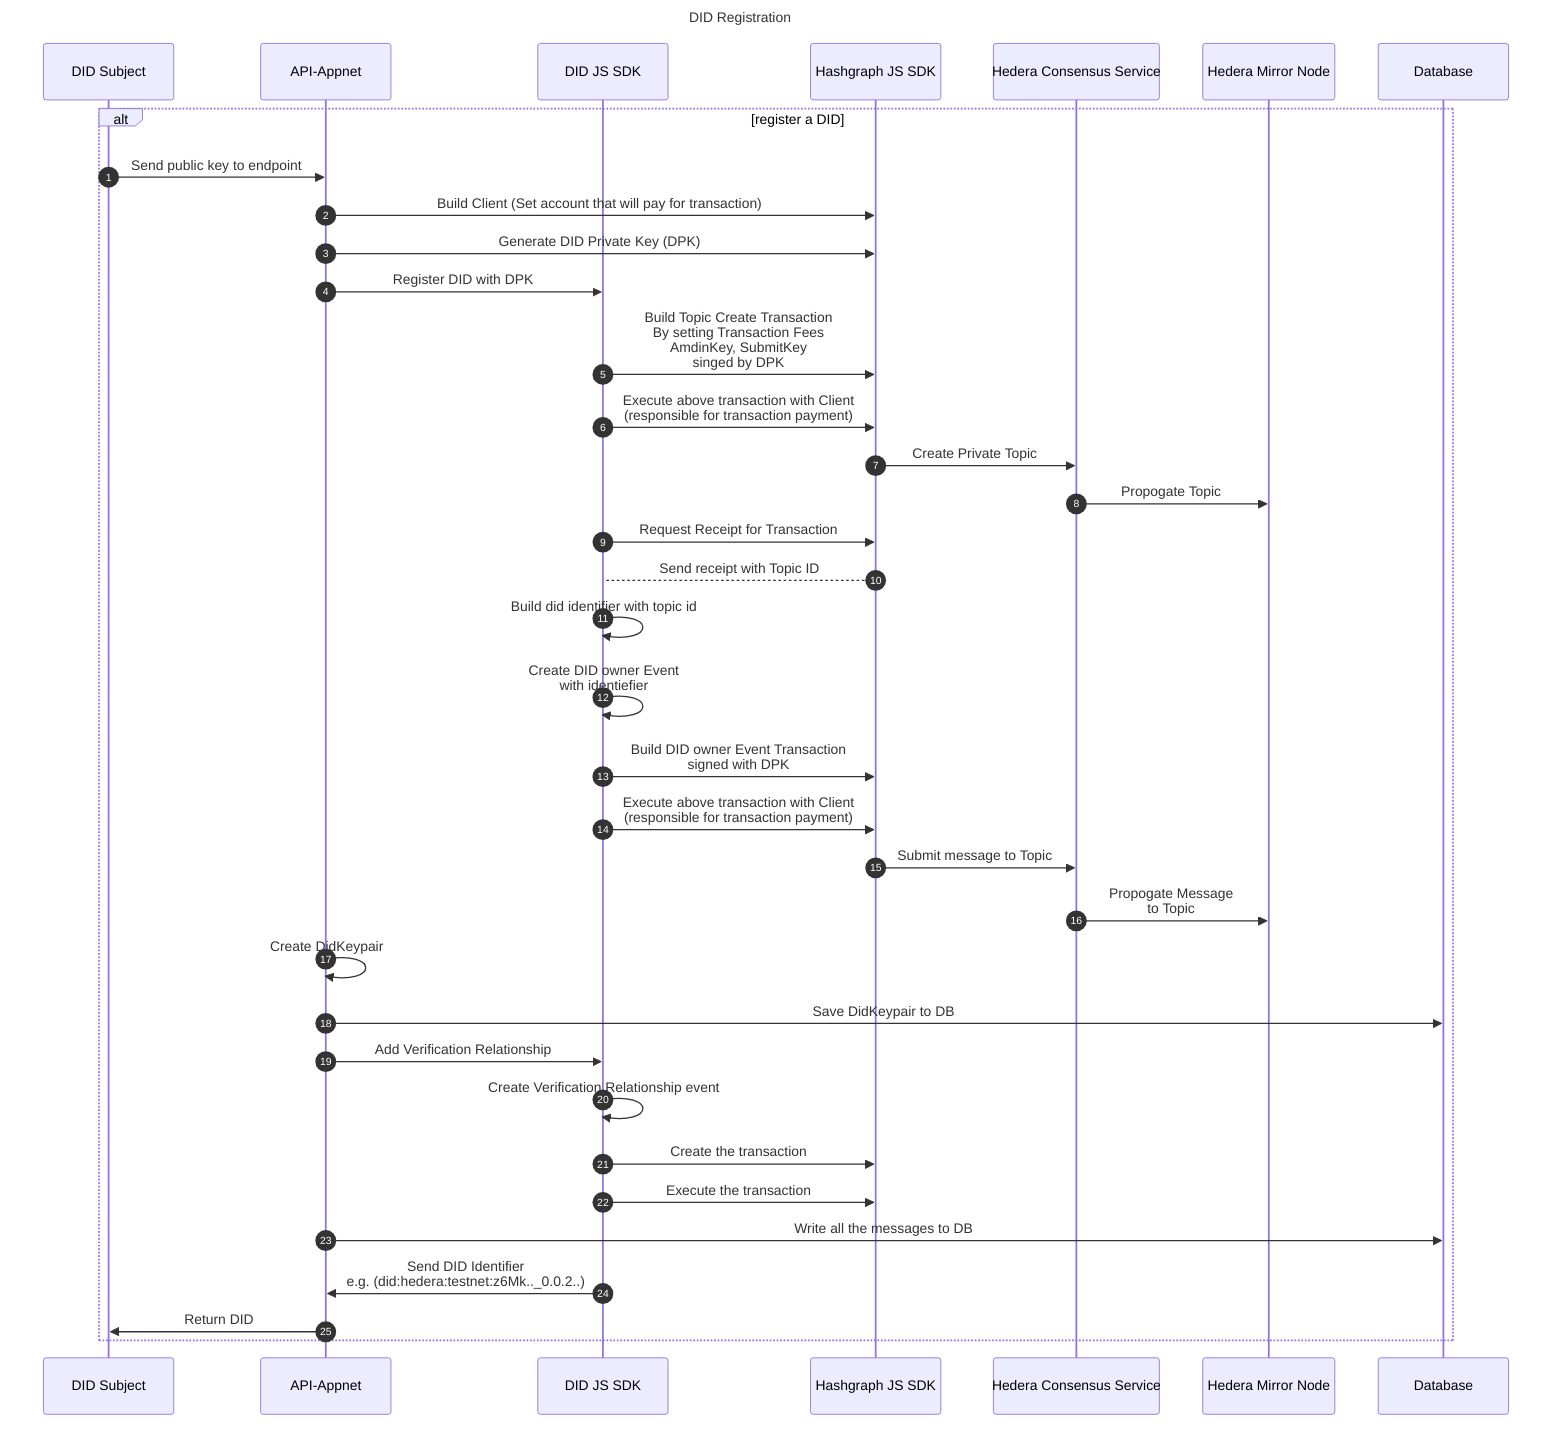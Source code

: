 sequenceDiagram
Title: DID Registration
  autonumber
  participant Subject as DID Subject
  participant App as API-Appnet
  participant SDK as DID JS SDK
  participant HSDK as Hashgraph JS SDK
  participant HCS as Hedera Consensus Service
  participant HMN as Hedera Mirror Node
  participant DB as Database


alt register a DID
Subject->>App: Send public key to endpoint
App ->> HSDK: Build Client (Set account that will pay for transaction)
App ->> HSDK: Generate DID Private Key (DPK)
App ->> SDK: Register DID with DPK
SDK ->> HSDK: Build Topic Create Transaction <br> By setting Transaction Fees <br> AmdinKey, SubmitKey <br> singed by DPK
SDK ->> HSDK: Execute above transaction with Client <br> (responsible for transaction payment)
HSDK ->> HCS: Create Private Topic
HCS ->> HMN: Propogate Topic
SDK ->> HSDK: Request Receipt for Transaction
HSDK --> SDK: Send receipt with Topic ID
SDK ->> SDK: Build did identifier with topic id
SDK ->> SDK: Create DID owner Event <br> with identiefier
SDK ->> HSDK: Build DID owner Event Transaction  <br> signed with DPK
SDK ->> HSDK: Execute above transaction with Client <br> (responsible for transaction payment)
HSDK ->> HCS: Submit message to Topic
HCS ->> HMN: Propogate Message <br> to Topic
App ->> App: Create DidKeypair
App ->> DB: Save DidKeypair to DB
App ->> SDK: Add Verification Relationship
SDK ->> SDK: Create Verification Relationship event
SDK ->> HSDK: Create the transaction
SDK ->> HSDK: Execute the transaction
App ->> DB: Write all the messages to DB
SDK ->> App: Send DID Identifier <br> e.g. (did:hedera:testnet:z6Mk.._0.0.2..)
App->> Subject: Return DID
end